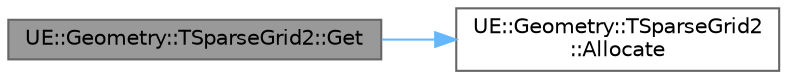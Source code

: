 digraph "UE::Geometry::TSparseGrid2::Get"
{
 // INTERACTIVE_SVG=YES
 // LATEX_PDF_SIZE
  bgcolor="transparent";
  edge [fontname=Helvetica,fontsize=10,labelfontname=Helvetica,labelfontsize=10];
  node [fontname=Helvetica,fontsize=10,shape=box,height=0.2,width=0.4];
  rankdir="LR";
  Node1 [id="Node000001",label="UE::Geometry::TSparseGrid2::Get",height=0.2,width=0.4,color="gray40", fillcolor="grey60", style="filled", fontcolor="black",tooltip="Get the grid element at this index, and optionally allocate it if it doesn't exist."];
  Node1 -> Node2 [id="edge1_Node000001_Node000002",color="steelblue1",style="solid",tooltip=" "];
  Node2 [id="Node000002",label="UE::Geometry::TSparseGrid2\l::Allocate",height=0.2,width=0.4,color="grey40", fillcolor="white", style="filled",URL="$d7/daf/classUE_1_1Geometry_1_1TSparseGrid2.html#a011e525d269cf06ff40b77536993a8c1",tooltip=" "];
}
